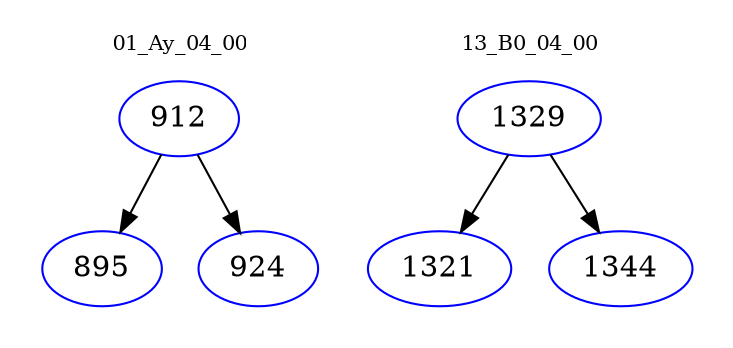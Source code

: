 digraph{
subgraph cluster_0 {
color = white
label = "01_Ay_04_00";
fontsize=10;
T0_912 [label="912", color="blue"]
T0_912 -> T0_895 [color="black"]
T0_895 [label="895", color="blue"]
T0_912 -> T0_924 [color="black"]
T0_924 [label="924", color="blue"]
}
subgraph cluster_1 {
color = white
label = "13_B0_04_00";
fontsize=10;
T1_1329 [label="1329", color="blue"]
T1_1329 -> T1_1321 [color="black"]
T1_1321 [label="1321", color="blue"]
T1_1329 -> T1_1344 [color="black"]
T1_1344 [label="1344", color="blue"]
}
}
